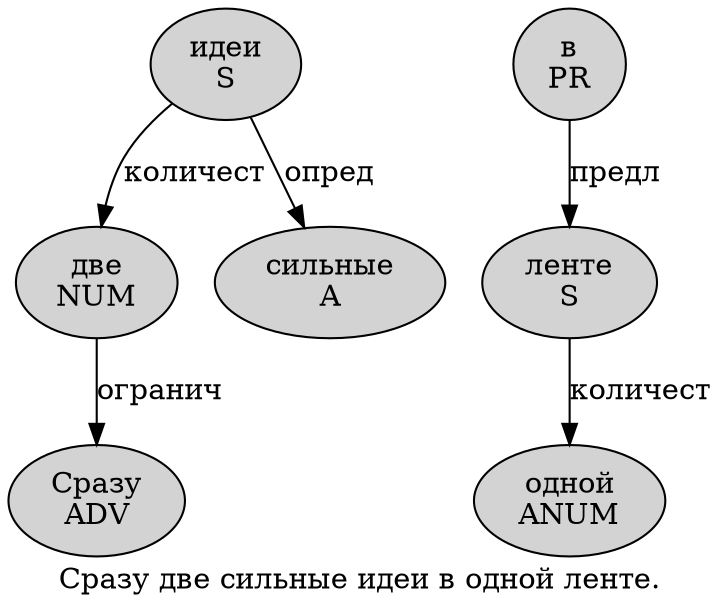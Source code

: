 digraph SENTENCE_80 {
	graph [label="Сразу две сильные идеи в одной ленте."]
	node [style=filled]
		0 [label="Сразу
ADV" color="" fillcolor=lightgray penwidth=1 shape=ellipse]
		1 [label="две
NUM" color="" fillcolor=lightgray penwidth=1 shape=ellipse]
		2 [label="сильные
A" color="" fillcolor=lightgray penwidth=1 shape=ellipse]
		3 [label="идеи
S" color="" fillcolor=lightgray penwidth=1 shape=ellipse]
		4 [label="в
PR" color="" fillcolor=lightgray penwidth=1 shape=ellipse]
		5 [label="одной
ANUM" color="" fillcolor=lightgray penwidth=1 shape=ellipse]
		6 [label="ленте
S" color="" fillcolor=lightgray penwidth=1 shape=ellipse]
			3 -> 1 [label="количест"]
			3 -> 2 [label="опред"]
			1 -> 0 [label="огранич"]
			4 -> 6 [label="предл"]
			6 -> 5 [label="количест"]
}